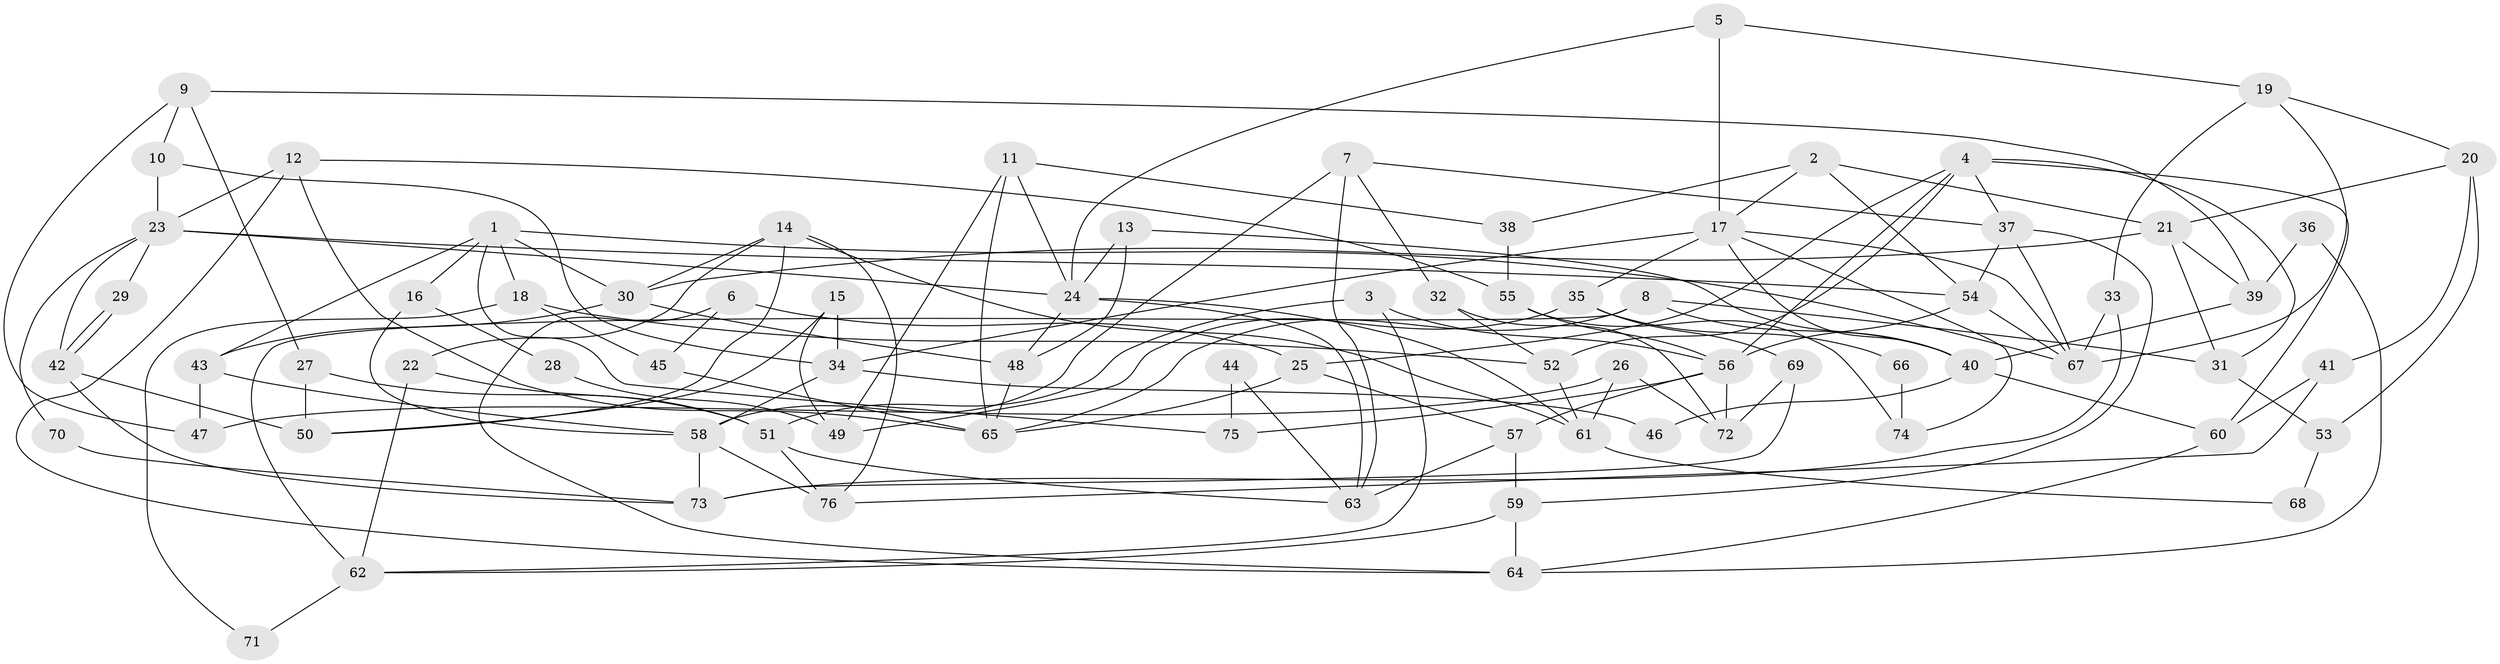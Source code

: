 // coarse degree distribution, {3: 0.1, 4: 0.3, 5: 0.1, 2: 0.2, 6: 0.1, 12: 0.03333333333333333, 8: 0.1, 7: 0.03333333333333333, 9: 0.03333333333333333}
// Generated by graph-tools (version 1.1) at 2025/55/03/04/25 21:55:22]
// undirected, 76 vertices, 152 edges
graph export_dot {
graph [start="1"]
  node [color=gray90,style=filled];
  1;
  2;
  3;
  4;
  5;
  6;
  7;
  8;
  9;
  10;
  11;
  12;
  13;
  14;
  15;
  16;
  17;
  18;
  19;
  20;
  21;
  22;
  23;
  24;
  25;
  26;
  27;
  28;
  29;
  30;
  31;
  32;
  33;
  34;
  35;
  36;
  37;
  38;
  39;
  40;
  41;
  42;
  43;
  44;
  45;
  46;
  47;
  48;
  49;
  50;
  51;
  52;
  53;
  54;
  55;
  56;
  57;
  58;
  59;
  60;
  61;
  62;
  63;
  64;
  65;
  66;
  67;
  68;
  69;
  70;
  71;
  72;
  73;
  74;
  75;
  76;
  1 -- 30;
  1 -- 43;
  1 -- 16;
  1 -- 18;
  1 -- 67;
  1 -- 75;
  2 -- 54;
  2 -- 17;
  2 -- 21;
  2 -- 38;
  3 -- 56;
  3 -- 51;
  3 -- 62;
  4 -- 56;
  4 -- 31;
  4 -- 25;
  4 -- 37;
  4 -- 52;
  4 -- 60;
  5 -- 24;
  5 -- 17;
  5 -- 19;
  6 -- 25;
  6 -- 64;
  6 -- 45;
  7 -- 37;
  7 -- 32;
  7 -- 58;
  7 -- 63;
  8 -- 62;
  8 -- 65;
  8 -- 31;
  8 -- 40;
  9 -- 27;
  9 -- 10;
  9 -- 39;
  9 -- 47;
  10 -- 34;
  10 -- 23;
  11 -- 38;
  11 -- 24;
  11 -- 49;
  11 -- 65;
  12 -- 65;
  12 -- 64;
  12 -- 23;
  12 -- 55;
  13 -- 40;
  13 -- 24;
  13 -- 48;
  14 -- 30;
  14 -- 61;
  14 -- 22;
  14 -- 50;
  14 -- 76;
  15 -- 50;
  15 -- 34;
  15 -- 49;
  16 -- 58;
  16 -- 28;
  17 -- 67;
  17 -- 40;
  17 -- 34;
  17 -- 35;
  17 -- 74;
  18 -- 45;
  18 -- 52;
  18 -- 71;
  19 -- 33;
  19 -- 20;
  19 -- 67;
  20 -- 21;
  20 -- 41;
  20 -- 53;
  21 -- 30;
  21 -- 31;
  21 -- 39;
  22 -- 51;
  22 -- 62;
  23 -- 54;
  23 -- 24;
  23 -- 29;
  23 -- 42;
  23 -- 70;
  24 -- 48;
  24 -- 61;
  24 -- 63;
  25 -- 57;
  25 -- 65;
  26 -- 72;
  26 -- 61;
  26 -- 47;
  27 -- 51;
  27 -- 50;
  28 -- 49;
  29 -- 42;
  29 -- 42;
  30 -- 48;
  30 -- 43;
  31 -- 53;
  32 -- 52;
  32 -- 72;
  33 -- 73;
  33 -- 67;
  34 -- 58;
  34 -- 46;
  35 -- 49;
  35 -- 66;
  35 -- 69;
  36 -- 64;
  36 -- 39;
  37 -- 67;
  37 -- 54;
  37 -- 59;
  38 -- 55;
  39 -- 40;
  40 -- 46;
  40 -- 60;
  41 -- 60;
  41 -- 76;
  42 -- 50;
  42 -- 73;
  43 -- 58;
  43 -- 47;
  44 -- 75;
  44 -- 63;
  45 -- 65;
  48 -- 65;
  51 -- 76;
  51 -- 63;
  52 -- 61;
  53 -- 68;
  54 -- 67;
  54 -- 56;
  55 -- 56;
  55 -- 74;
  56 -- 57;
  56 -- 72;
  56 -- 75;
  57 -- 59;
  57 -- 63;
  58 -- 76;
  58 -- 73;
  59 -- 62;
  59 -- 64;
  60 -- 64;
  61 -- 68;
  62 -- 71;
  66 -- 74;
  69 -- 73;
  69 -- 72;
  70 -- 73;
}
